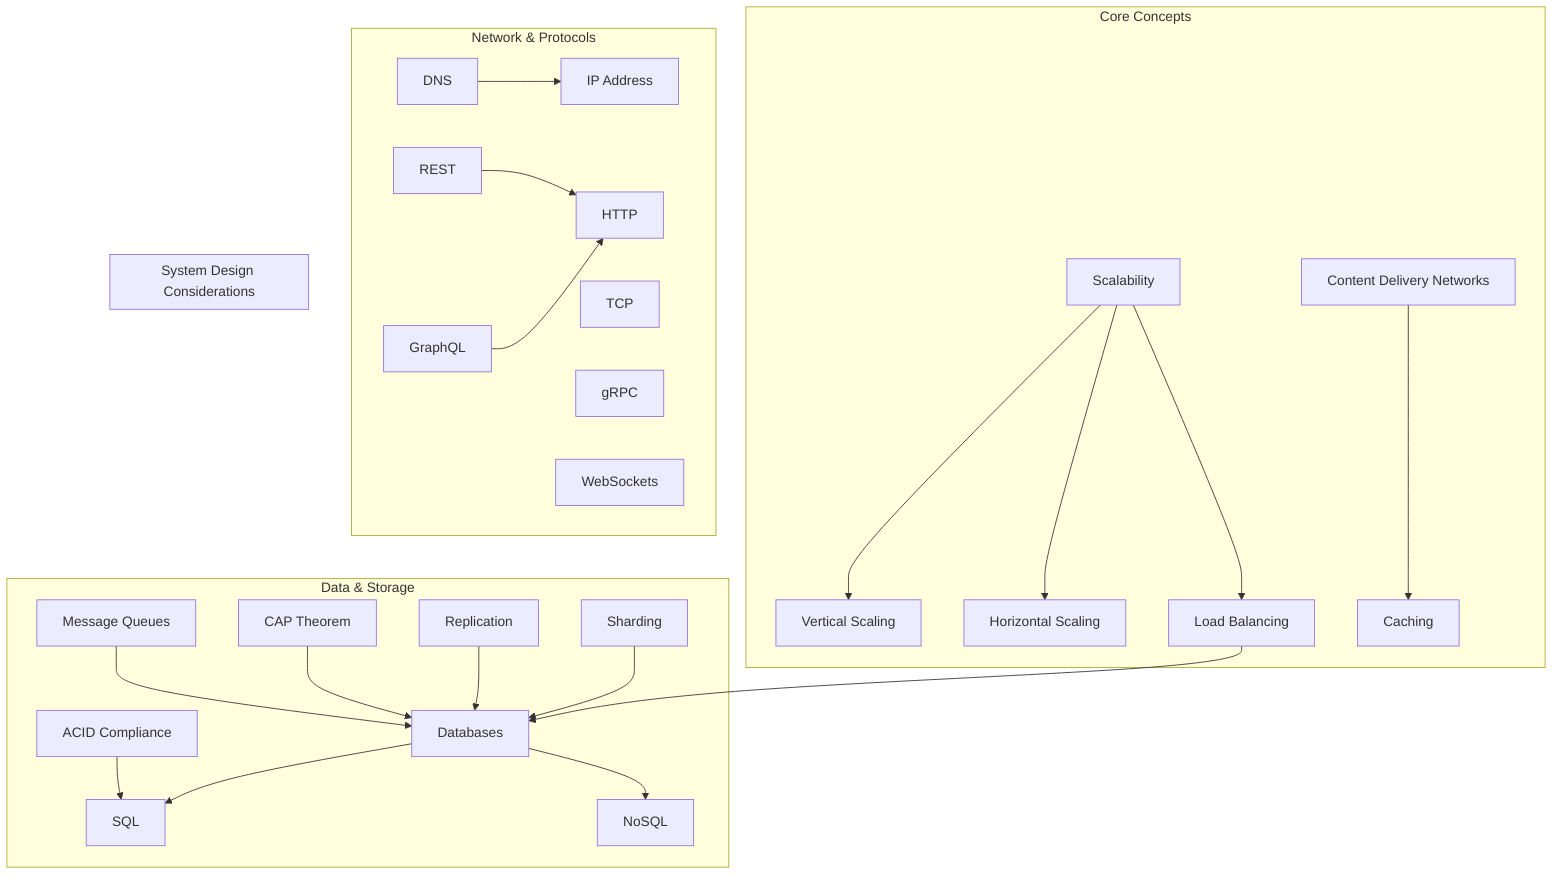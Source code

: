 graph TD
  subgraph Core Concepts
    A[Scalability] --> A1[Vertical Scaling]
    A --> A2[Horizontal Scaling]
    B[Load Balancing]
    C[Content Delivery Networks]
    D[Caching]
  end

  subgraph Network & Protocols
    E[IP Address]
    F[TCP]
    G[DNS] --> E
    H[HTTP]
    I[REST] --> H
    J[GraphQL] --> H
    K[gRPC]
    L[WebSockets]
  end

  subgraph Data & Storage
    M[Databases] --> M1[SQL]
    M --> M2[NoSQL]
    N[ACID Compliance] --> M1
    O[Sharding]
    P[Replication]
    Q[CAP Theorem]
    R[Message Queues]
  end

  subgraph System Design Considerations
    A --> B
    C --> D
    B --> M
    O --> M
    P --> M
    Q --> M
    R --> M
  end